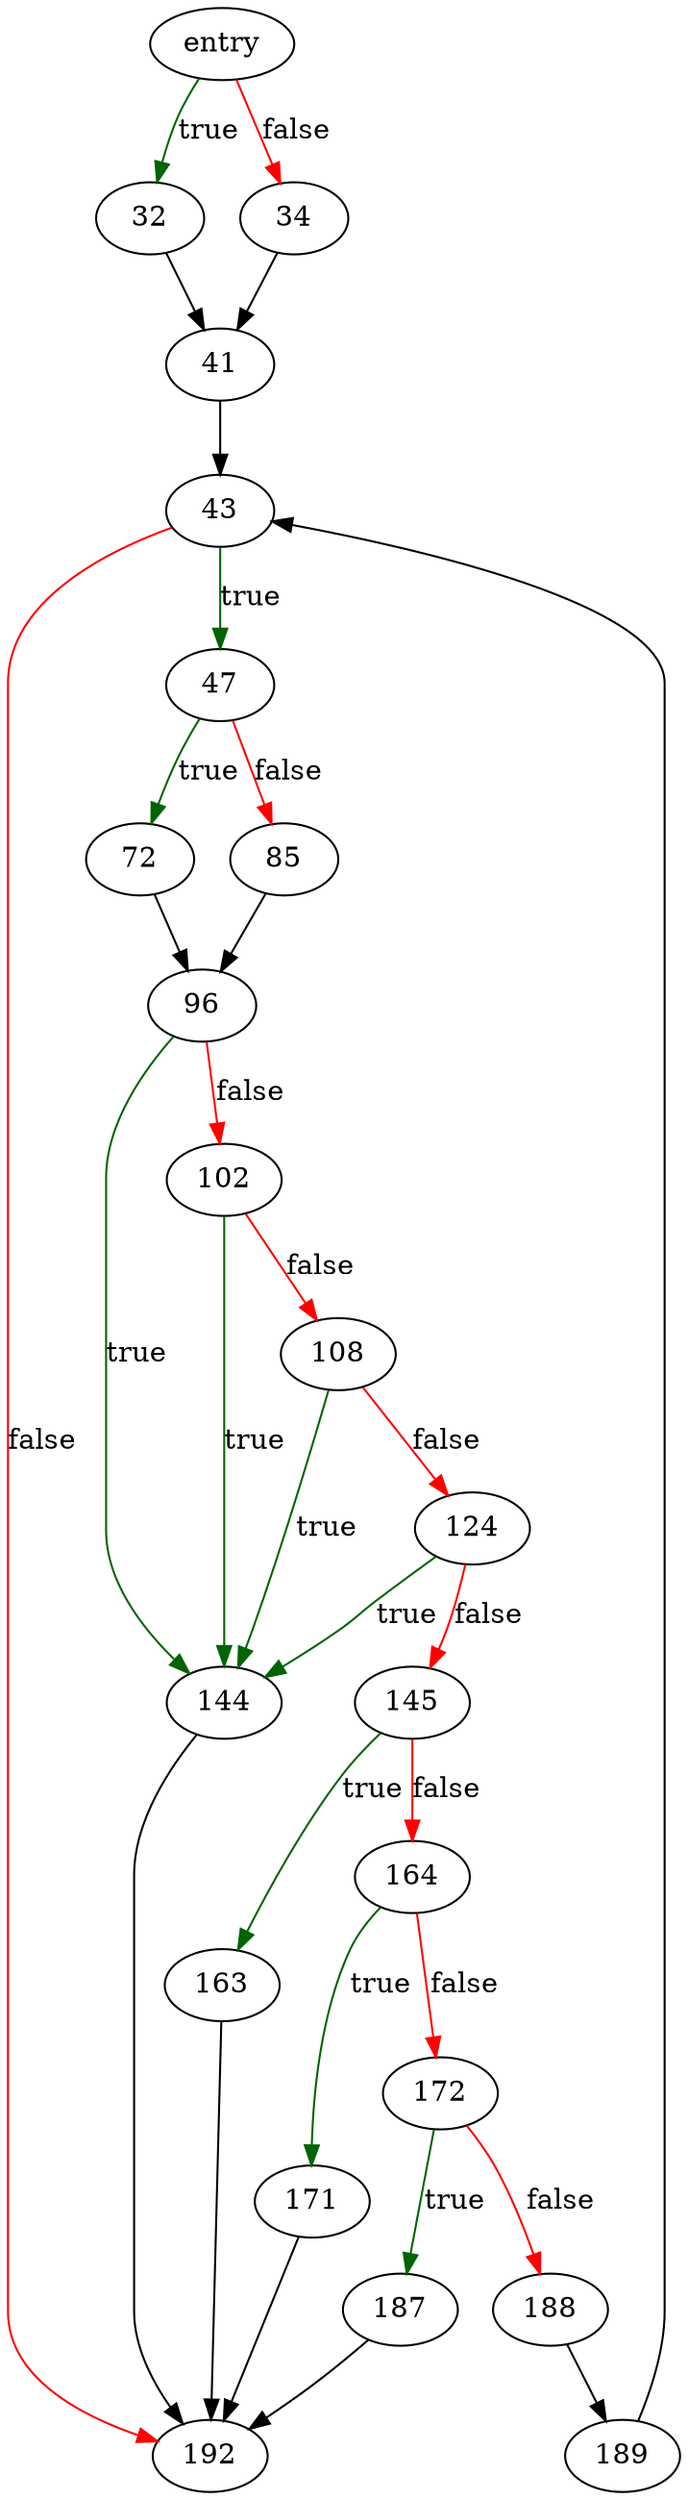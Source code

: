 digraph "whereRangeVectorLen" {
	// Node definitions.
	5 [label=entry];
	32;
	34;
	41;
	43;
	47;
	72;
	85;
	96;
	102;
	108;
	124;
	144;
	145;
	163;
	164;
	171;
	172;
	187;
	188;
	189;
	192;

	// Edge definitions.
	5 -> 32 [
		color=darkgreen
		label=true
	];
	5 -> 34 [
		color=red
		label=false
	];
	32 -> 41;
	34 -> 41;
	41 -> 43;
	43 -> 47 [
		color=darkgreen
		label=true
	];
	43 -> 192 [
		color=red
		label=false
	];
	47 -> 72 [
		color=darkgreen
		label=true
	];
	47 -> 85 [
		color=red
		label=false
	];
	72 -> 96;
	85 -> 96;
	96 -> 102 [
		color=red
		label=false
	];
	96 -> 144 [
		color=darkgreen
		label=true
	];
	102 -> 108 [
		color=red
		label=false
	];
	102 -> 144 [
		color=darkgreen
		label=true
	];
	108 -> 124 [
		color=red
		label=false
	];
	108 -> 144 [
		color=darkgreen
		label=true
	];
	124 -> 144 [
		color=darkgreen
		label=true
	];
	124 -> 145 [
		color=red
		label=false
	];
	144 -> 192;
	145 -> 163 [
		color=darkgreen
		label=true
	];
	145 -> 164 [
		color=red
		label=false
	];
	163 -> 192;
	164 -> 171 [
		color=darkgreen
		label=true
	];
	164 -> 172 [
		color=red
		label=false
	];
	171 -> 192;
	172 -> 187 [
		color=darkgreen
		label=true
	];
	172 -> 188 [
		color=red
		label=false
	];
	187 -> 192;
	188 -> 189;
	189 -> 43;
}